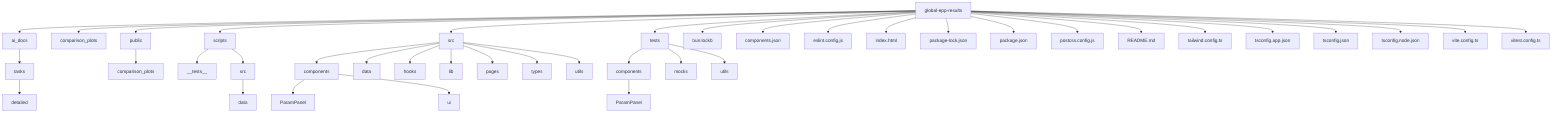 graph TD;
  root["global-epp-results"] --> ai_docs["ai_docs"];
  ai_docs --> tasks["tasks"];
  tasks --> detailed["detailed"];
  root --> cmp_plots["comparison_plots"];
  root --> public["public"];
  public --> public_cmp_plots["comparison_plots"];
  root --> scripts["scripts"];
  scripts --> scripts_tests["__tests__"];
  scripts --> scripts_src["src"];
  scripts_src --> scripts_src_data["data"];
  root --> src["src"];
  src --> src_components["components"];
  src_components --> src_components_ParamPanel["ParamPanel"];
  src_components --> src_components_ui["ui"];
  src --> src_data["data"];
  src --> src_hooks["hooks"];
  src --> src_lib["lib"];
  src --> src_pages["pages"];
  src --> src_types["types"];
  src --> src_utils["utils"];
  root --> tests["tests"];
  tests --> tests_components["components"];
  tests_components --> tests_components_ParamPanel["ParamPanel"];
  tests --> tests_mocks["mocks"];
  tests --> tests_utils["utils"];
  root --> bun_lockb["bun.lockb"];
  root --> comp_json["components.json"];
  root --> eslint["eslint.config.js"];
  root --> index_html["index.html"];
  root --> pkg_lock["package-lock.json"];
  root --> pkg_json["package.json"];
  root --> postcss["postcss.config.js"];
  root --> readme["README.md"];
  root --> tailwind["tailwind.config.ts"];
  root --> ts_app["tsconfig.app.json"];
  root --> ts["tsconfig.json"];
  root --> ts_node["tsconfig.node.json"];
  root --> vite["vite.config.ts"];
  root --> vitest["vitest.config.ts"];